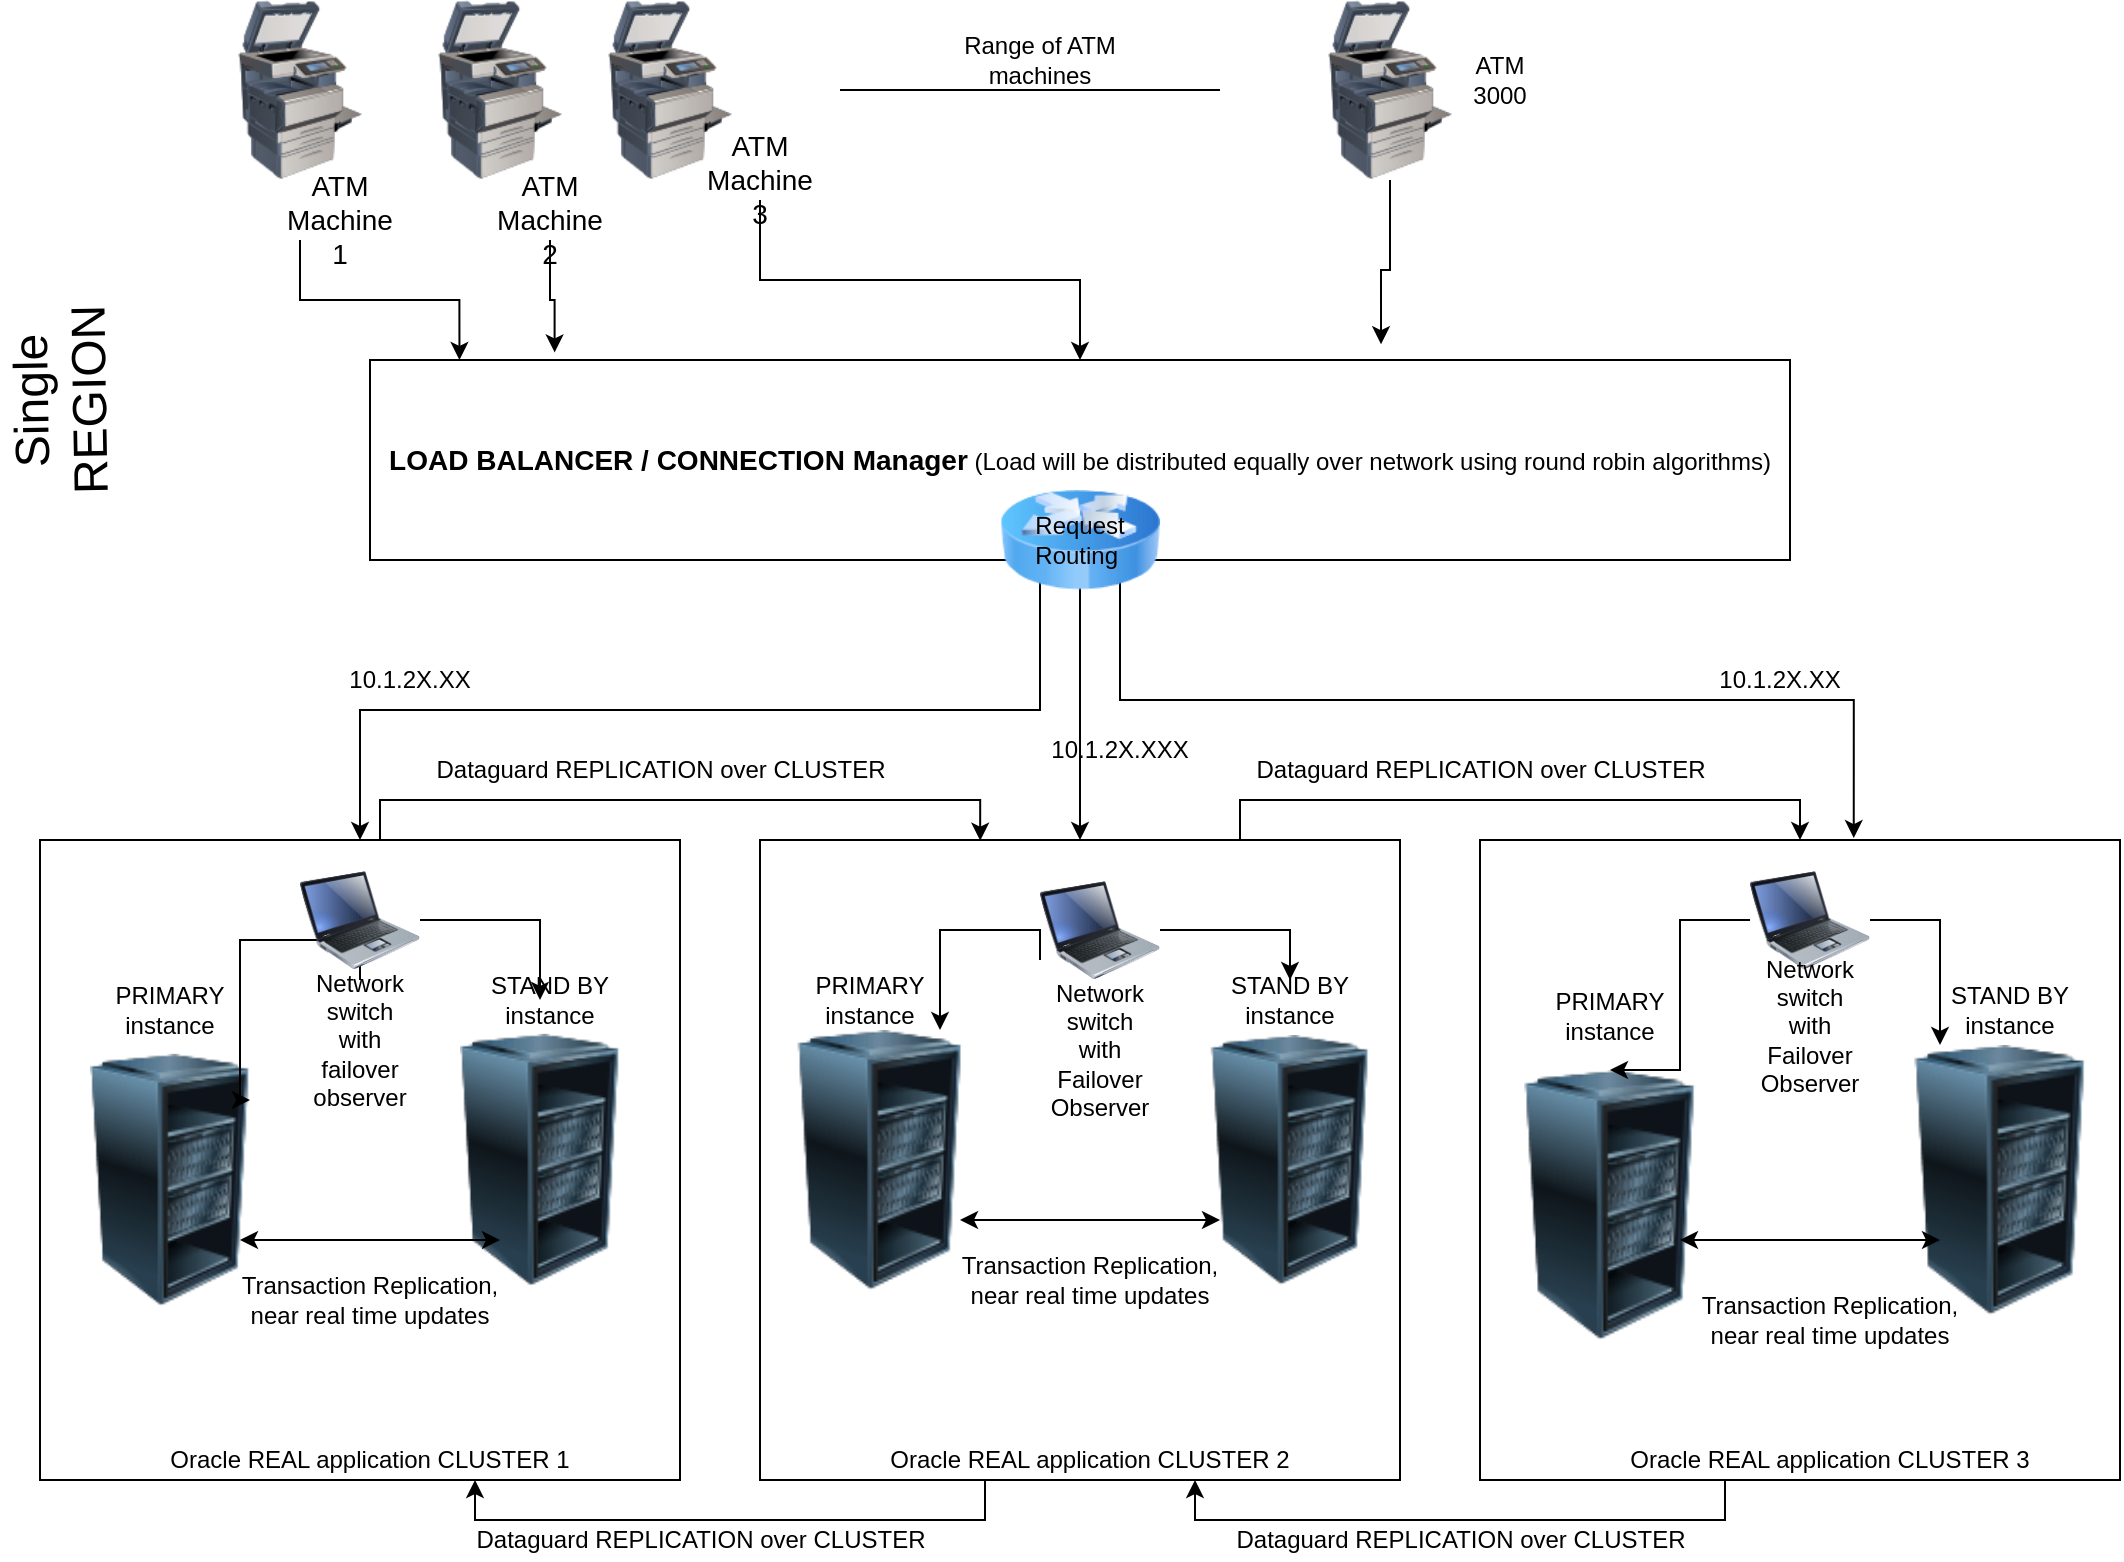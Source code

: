 <mxfile version="14.8.1" type="device"><diagram name="Page-1" id="5f0bae14-7c28-e335-631c-24af17079c00"><mxGraphModel dx="1571" dy="764" grid="1" gridSize="10" guides="1" tooltips="1" connect="1" arrows="1" fold="1" page="1" pageScale="1" pageWidth="1100" pageHeight="850" background="none" math="0" shadow="0"><root><mxCell id="0"/><mxCell id="1" parent="0"/><mxCell id="qRKP4aDG9QOXmQ1y0oDn-39" style="edgeStyle=orthogonalEdgeStyle;rounded=0;orthogonalLoop=1;jettySize=auto;html=1;exitX=0.75;exitY=0;exitDx=0;exitDy=0;entryX=0.344;entryY=0.001;entryDx=0;entryDy=0;entryPerimeter=0;" edge="1" parent="1" source="qRKP4aDG9QOXmQ1y0oDn-1" target="qRKP4aDG9QOXmQ1y0oDn-2"><mxGeometry relative="1" as="geometry"><Array as="points"><mxPoint x="190" y="470"/><mxPoint x="190" y="450"/><mxPoint x="490" y="450"/></Array></mxGeometry></mxCell><mxCell id="qRKP4aDG9QOXmQ1y0oDn-1" value="" style="whiteSpace=wrap;html=1;aspect=fixed;" vertex="1" parent="1"><mxGeometry x="20" y="470" width="320" height="320" as="geometry"/></mxCell><mxCell id="qRKP4aDG9QOXmQ1y0oDn-42" style="edgeStyle=orthogonalEdgeStyle;rounded=0;orthogonalLoop=1;jettySize=auto;html=1;exitX=0.75;exitY=0;exitDx=0;exitDy=0;entryX=0.5;entryY=0;entryDx=0;entryDy=0;" edge="1" parent="1" source="qRKP4aDG9QOXmQ1y0oDn-2" target="qRKP4aDG9QOXmQ1y0oDn-3"><mxGeometry relative="1" as="geometry"/></mxCell><mxCell id="qRKP4aDG9QOXmQ1y0oDn-2" value="" style="whiteSpace=wrap;html=1;aspect=fixed;" vertex="1" parent="1"><mxGeometry x="380" y="470" width="320" height="320" as="geometry"/></mxCell><mxCell id="qRKP4aDG9QOXmQ1y0oDn-3" value="" style="whiteSpace=wrap;html=1;aspect=fixed;" vertex="1" parent="1"><mxGeometry x="740" y="470" width="320" height="320" as="geometry"/></mxCell><mxCell id="qRKP4aDG9QOXmQ1y0oDn-4" value="Oracle REAL application CLUSTER 1" style="text;html=1;strokeColor=none;fillColor=none;align=center;verticalAlign=middle;whiteSpace=wrap;rounded=0;" vertex="1" parent="1"><mxGeometry x="80" y="770" width="210" height="20" as="geometry"/></mxCell><mxCell id="qRKP4aDG9QOXmQ1y0oDn-40" style="edgeStyle=orthogonalEdgeStyle;rounded=0;orthogonalLoop=1;jettySize=auto;html=1;exitX=0.25;exitY=1;exitDx=0;exitDy=0;entryX=0.75;entryY=1;entryDx=0;entryDy=0;" edge="1" parent="1" source="qRKP4aDG9QOXmQ1y0oDn-6" target="qRKP4aDG9QOXmQ1y0oDn-4"><mxGeometry relative="1" as="geometry"/></mxCell><mxCell id="qRKP4aDG9QOXmQ1y0oDn-6" value="Oracle REAL application CLUSTER 2" style="text;html=1;strokeColor=none;fillColor=none;align=center;verticalAlign=middle;whiteSpace=wrap;rounded=0;" vertex="1" parent="1"><mxGeometry x="440" y="770" width="210" height="20" as="geometry"/></mxCell><mxCell id="qRKP4aDG9QOXmQ1y0oDn-43" style="edgeStyle=orthogonalEdgeStyle;rounded=0;orthogonalLoop=1;jettySize=auto;html=1;exitX=0.25;exitY=1;exitDx=0;exitDy=0;entryX=0.75;entryY=1;entryDx=0;entryDy=0;" edge="1" parent="1" source="qRKP4aDG9QOXmQ1y0oDn-7" target="qRKP4aDG9QOXmQ1y0oDn-6"><mxGeometry relative="1" as="geometry"/></mxCell><mxCell id="qRKP4aDG9QOXmQ1y0oDn-7" value="Oracle REAL application CLUSTER 3" style="text;html=1;strokeColor=none;fillColor=none;align=center;verticalAlign=middle;whiteSpace=wrap;rounded=0;" vertex="1" parent="1"><mxGeometry x="810" y="770" width="210" height="20" as="geometry"/></mxCell><mxCell id="qRKP4aDG9QOXmQ1y0oDn-10" value="" style="image;html=1;image=img/lib/clip_art/computers/Server_Rack_Partial_128x128.png" vertex="1" parent="1"><mxGeometry x="390" y="565" width="100" height="130" as="geometry"/></mxCell><mxCell id="qRKP4aDG9QOXmQ1y0oDn-11" value="" style="image;html=1;image=img/lib/clip_art/computers/Server_Rack_Partial_128x128.png" vertex="1" parent="1"><mxGeometry x="45" y="560" width="80" height="160" as="geometry"/></mxCell><mxCell id="qRKP4aDG9QOXmQ1y0oDn-12" value="" style="image;html=1;image=img/lib/clip_art/computers/Server_Rack_Partial_128x128.png" vertex="1" parent="1"><mxGeometry x="230" y="550" width="80" height="160" as="geometry"/></mxCell><mxCell id="qRKP4aDG9QOXmQ1y0oDn-13" value="" style="image;html=1;image=img/lib/clip_art/computers/Server_Rack_Partial_128x128.png" vertex="1" parent="1"><mxGeometry x="590" y="567.5" width="110" height="125" as="geometry"/></mxCell><mxCell id="qRKP4aDG9QOXmQ1y0oDn-14" value="" style="image;html=1;image=img/lib/clip_art/computers/Server_Rack_Partial_128x128.png" vertex="1" parent="1"><mxGeometry x="760" y="585" width="90" height="135" as="geometry"/></mxCell><mxCell id="qRKP4aDG9QOXmQ1y0oDn-15" value="" style="image;html=1;image=img/lib/clip_art/computers/Server_Rack_Partial_128x128.png" vertex="1" parent="1"><mxGeometry x="950" y="572.5" width="100" height="135" as="geometry"/></mxCell><mxCell id="qRKP4aDG9QOXmQ1y0oDn-16" value="STAND BY instance" style="text;html=1;strokeColor=none;fillColor=none;align=center;verticalAlign=middle;whiteSpace=wrap;rounded=0;" vertex="1" parent="1"><mxGeometry x="600" y="540" width="90" height="20" as="geometry"/></mxCell><mxCell id="qRKP4aDG9QOXmQ1y0oDn-18" value="PRIMARY instance" style="text;html=1;strokeColor=none;fillColor=none;align=center;verticalAlign=middle;whiteSpace=wrap;rounded=0;" vertex="1" parent="1"><mxGeometry x="50" y="545" width="70" height="20" as="geometry"/></mxCell><mxCell id="qRKP4aDG9QOXmQ1y0oDn-19" value="PRIMARY instance" style="text;html=1;strokeColor=none;fillColor=none;align=center;verticalAlign=middle;whiteSpace=wrap;rounded=0;" vertex="1" parent="1"><mxGeometry x="400" y="540" width="70" height="20" as="geometry"/></mxCell><mxCell id="qRKP4aDG9QOXmQ1y0oDn-20" value="PRIMARY instance" style="text;html=1;strokeColor=none;fillColor=none;align=center;verticalAlign=middle;whiteSpace=wrap;rounded=0;" vertex="1" parent="1"><mxGeometry x="770" y="547.5" width="70" height="20" as="geometry"/></mxCell><mxCell id="qRKP4aDG9QOXmQ1y0oDn-21" value="STAND BY instance" style="text;html=1;strokeColor=none;fillColor=none;align=center;verticalAlign=middle;whiteSpace=wrap;rounded=0;" vertex="1" parent="1"><mxGeometry x="960" y="545" width="90" height="20" as="geometry"/></mxCell><mxCell id="qRKP4aDG9QOXmQ1y0oDn-22" value="STAND BY instance" style="text;html=1;strokeColor=none;fillColor=none;align=center;verticalAlign=middle;whiteSpace=wrap;rounded=0;" vertex="1" parent="1"><mxGeometry x="230" y="540" width="90" height="20" as="geometry"/></mxCell><mxCell id="qRKP4aDG9QOXmQ1y0oDn-26" value="Transaction Replication, near real time updates" style="text;html=1;strokeColor=none;fillColor=none;align=center;verticalAlign=middle;whiteSpace=wrap;rounded=0;" vertex="1" parent="1"><mxGeometry x="470" y="680" width="150" height="20" as="geometry"/></mxCell><mxCell id="qRKP4aDG9QOXmQ1y0oDn-27" value="Transaction Replication, near real time updates" style="text;html=1;strokeColor=none;fillColor=none;align=center;verticalAlign=middle;whiteSpace=wrap;rounded=0;" vertex="1" parent="1"><mxGeometry x="840" y="700" width="150" height="20" as="geometry"/></mxCell><mxCell id="qRKP4aDG9QOXmQ1y0oDn-28" value="Transaction Replication, near real time updates" style="text;html=1;strokeColor=none;fillColor=none;align=center;verticalAlign=middle;whiteSpace=wrap;rounded=0;" vertex="1" parent="1"><mxGeometry x="110" y="690" width="150" height="20" as="geometry"/></mxCell><mxCell id="qRKP4aDG9QOXmQ1y0oDn-29" value="" style="endArrow=classic;startArrow=classic;html=1;" edge="1" parent="1"><mxGeometry width="50" height="50" relative="1" as="geometry"><mxPoint x="480" y="660" as="sourcePoint"/><mxPoint x="610" y="660" as="targetPoint"/></mxGeometry></mxCell><mxCell id="qRKP4aDG9QOXmQ1y0oDn-31" value="" style="endArrow=classic;startArrow=classic;html=1;" edge="1" parent="1"><mxGeometry width="50" height="50" relative="1" as="geometry"><mxPoint x="840" y="670.0" as="sourcePoint"/><mxPoint x="970" y="670.0" as="targetPoint"/></mxGeometry></mxCell><mxCell id="qRKP4aDG9QOXmQ1y0oDn-32" value="" style="endArrow=classic;startArrow=classic;html=1;" edge="1" parent="1"><mxGeometry width="50" height="50" relative="1" as="geometry"><mxPoint x="120" y="670.0" as="sourcePoint"/><mxPoint x="250" y="670.0" as="targetPoint"/></mxGeometry></mxCell><mxCell id="qRKP4aDG9QOXmQ1y0oDn-33" value="" style="image;html=1;image=img/lib/clip_art/computers/Printer_Commercial_128x128.png" vertex="1" parent="1"><mxGeometry x="100" y="50" width="100" height="90" as="geometry"/></mxCell><mxCell id="qRKP4aDG9QOXmQ1y0oDn-49" style="edgeStyle=orthogonalEdgeStyle;rounded=0;orthogonalLoop=1;jettySize=auto;html=1;exitX=0.5;exitY=1;exitDx=0;exitDy=0;entryX=1;entryY=0.25;entryDx=0;entryDy=0;" edge="1" parent="1" source="qRKP4aDG9QOXmQ1y0oDn-35" target="qRKP4aDG9QOXmQ1y0oDn-11"><mxGeometry relative="1" as="geometry"><Array as="points"><mxPoint x="180" y="520"/><mxPoint x="120" y="520"/><mxPoint x="120" y="600"/></Array></mxGeometry></mxCell><mxCell id="qRKP4aDG9QOXmQ1y0oDn-50" style="edgeStyle=orthogonalEdgeStyle;rounded=0;orthogonalLoop=1;jettySize=auto;html=1;" edge="1" parent="1" source="qRKP4aDG9QOXmQ1y0oDn-35" target="qRKP4aDG9QOXmQ1y0oDn-12"><mxGeometry relative="1" as="geometry"/></mxCell><mxCell id="qRKP4aDG9QOXmQ1y0oDn-35" value="" style="image;html=1;image=img/lib/clip_art/computers/Laptop_128x128.png" vertex="1" parent="1"><mxGeometry x="150" y="480" width="60" height="60" as="geometry"/></mxCell><mxCell id="qRKP4aDG9QOXmQ1y0oDn-52" style="edgeStyle=orthogonalEdgeStyle;rounded=0;orthogonalLoop=1;jettySize=auto;html=1;exitX=0;exitY=0.75;exitDx=0;exitDy=0;" edge="1" parent="1" source="qRKP4aDG9QOXmQ1y0oDn-37" target="qRKP4aDG9QOXmQ1y0oDn-10"><mxGeometry relative="1" as="geometry"><Array as="points"><mxPoint x="520" y="515"/><mxPoint x="470" y="515"/></Array></mxGeometry></mxCell><mxCell id="qRKP4aDG9QOXmQ1y0oDn-53" style="edgeStyle=orthogonalEdgeStyle;rounded=0;orthogonalLoop=1;jettySize=auto;html=1;entryX=0.5;entryY=0;entryDx=0;entryDy=0;" edge="1" parent="1" source="qRKP4aDG9QOXmQ1y0oDn-37" target="qRKP4aDG9QOXmQ1y0oDn-16"><mxGeometry relative="1" as="geometry"/></mxCell><mxCell id="qRKP4aDG9QOXmQ1y0oDn-37" value="" style="image;html=1;image=img/lib/clip_art/computers/Laptop_128x128.png" vertex="1" parent="1"><mxGeometry x="520" y="485" width="60" height="60" as="geometry"/></mxCell><mxCell id="qRKP4aDG9QOXmQ1y0oDn-54" style="edgeStyle=orthogonalEdgeStyle;rounded=0;orthogonalLoop=1;jettySize=auto;html=1;entryX=0.5;entryY=0;entryDx=0;entryDy=0;" edge="1" parent="1" source="qRKP4aDG9QOXmQ1y0oDn-38" target="qRKP4aDG9QOXmQ1y0oDn-14"><mxGeometry relative="1" as="geometry"><Array as="points"><mxPoint x="840" y="510"/><mxPoint x="840" y="585"/></Array></mxGeometry></mxCell><mxCell id="qRKP4aDG9QOXmQ1y0oDn-55" style="edgeStyle=orthogonalEdgeStyle;rounded=0;orthogonalLoop=1;jettySize=auto;html=1;" edge="1" parent="1" source="qRKP4aDG9QOXmQ1y0oDn-38" target="qRKP4aDG9QOXmQ1y0oDn-15"><mxGeometry relative="1" as="geometry"><Array as="points"><mxPoint x="970" y="510"/></Array></mxGeometry></mxCell><mxCell id="qRKP4aDG9QOXmQ1y0oDn-38" value="" style="image;html=1;image=img/lib/clip_art/computers/Laptop_128x128.png" vertex="1" parent="1"><mxGeometry x="875" y="480" width="60" height="60" as="geometry"/></mxCell><mxCell id="qRKP4aDG9QOXmQ1y0oDn-61" style="edgeStyle=orthogonalEdgeStyle;rounded=0;orthogonalLoop=1;jettySize=auto;html=1;" edge="1" parent="1" source="qRKP4aDG9QOXmQ1y0oDn-44" target="qRKP4aDG9QOXmQ1y0oDn-1"><mxGeometry relative="1" as="geometry"><Array as="points"><mxPoint x="520" y="405"/><mxPoint x="180" y="405"/></Array></mxGeometry></mxCell><mxCell id="qRKP4aDG9QOXmQ1y0oDn-62" style="edgeStyle=orthogonalEdgeStyle;rounded=0;orthogonalLoop=1;jettySize=auto;html=1;" edge="1" parent="1" source="qRKP4aDG9QOXmQ1y0oDn-44" target="qRKP4aDG9QOXmQ1y0oDn-2"><mxGeometry relative="1" as="geometry"/></mxCell><mxCell id="qRKP4aDG9QOXmQ1y0oDn-63" style="edgeStyle=orthogonalEdgeStyle;rounded=0;orthogonalLoop=1;jettySize=auto;html=1;exitX=0.75;exitY=1;exitDx=0;exitDy=0;entryX=0.584;entryY=-0.003;entryDx=0;entryDy=0;entryPerimeter=0;" edge="1" parent="1" source="qRKP4aDG9QOXmQ1y0oDn-44" target="qRKP4aDG9QOXmQ1y0oDn-3"><mxGeometry relative="1" as="geometry"><Array as="points"><mxPoint x="560" y="330"/><mxPoint x="560" y="400"/><mxPoint x="927" y="400"/></Array></mxGeometry></mxCell><mxCell id="qRKP4aDG9QOXmQ1y0oDn-44" value="&lt;b&gt;&lt;font style=&quot;font-size: 14px&quot;&gt;LOAD BALANCER / CONNECTION Manager&lt;/font&gt;&lt;/b&gt;&amp;nbsp;(Load will be distributed equally over network using round robin algorithms)" style="rounded=0;whiteSpace=wrap;html=1;" vertex="1" parent="1"><mxGeometry x="185" y="230" width="710" height="100" as="geometry"/></mxCell><mxCell id="qRKP4aDG9QOXmQ1y0oDn-57" value="Dataguard REPLICATION over CLUSTER" style="text;html=1;align=center;verticalAlign=middle;resizable=0;points=[];autosize=1;strokeColor=none;" vertex="1" parent="1"><mxGeometry x="210" y="425" width="240" height="20" as="geometry"/></mxCell><mxCell id="qRKP4aDG9QOXmQ1y0oDn-58" value="Dataguard REPLICATION over CLUSTER" style="text;html=1;align=center;verticalAlign=middle;resizable=0;points=[];autosize=1;strokeColor=none;" vertex="1" parent="1"><mxGeometry x="620" y="425" width="240" height="20" as="geometry"/></mxCell><mxCell id="qRKP4aDG9QOXmQ1y0oDn-59" value="Dataguard REPLICATION over CLUSTER" style="text;html=1;align=center;verticalAlign=middle;resizable=0;points=[];autosize=1;strokeColor=none;" vertex="1" parent="1"><mxGeometry x="230" y="810" width="240" height="20" as="geometry"/></mxCell><mxCell id="qRKP4aDG9QOXmQ1y0oDn-60" value="Dataguard REPLICATION over CLUSTER" style="text;html=1;align=center;verticalAlign=middle;resizable=0;points=[];autosize=1;strokeColor=none;" vertex="1" parent="1"><mxGeometry x="610" y="810" width="240" height="20" as="geometry"/></mxCell><mxCell id="qRKP4aDG9QOXmQ1y0oDn-64" value="" style="image;html=1;image=img/lib/clip_art/computers/Printer_Commercial_128x128.png" vertex="1" parent="1"><mxGeometry x="250" y="50" width="170" height="90" as="geometry"/></mxCell><mxCell id="qRKP4aDG9QOXmQ1y0oDn-65" value="" style="image;html=1;image=img/lib/clip_art/computers/Printer_Commercial_128x128.png" vertex="1" parent="1"><mxGeometry x="200" y="50" width="100" height="90" as="geometry"/></mxCell><mxCell id="qRKP4aDG9QOXmQ1y0oDn-85" style="edgeStyle=orthogonalEdgeStyle;rounded=0;orthogonalLoop=1;jettySize=auto;html=1;entryX=0.063;entryY=0;entryDx=0;entryDy=0;entryPerimeter=0;" edge="1" parent="1" source="qRKP4aDG9QOXmQ1y0oDn-66" target="qRKP4aDG9QOXmQ1y0oDn-44"><mxGeometry relative="1" as="geometry"><Array as="points"><mxPoint x="150" y="200"/><mxPoint x="230" y="200"/></Array></mxGeometry></mxCell><mxCell id="qRKP4aDG9QOXmQ1y0oDn-66" value="&lt;font style=&quot;font-size: 14px&quot;&gt;ATM Machine 1&lt;/font&gt;" style="text;html=1;strokeColor=none;fillColor=none;align=center;verticalAlign=middle;whiteSpace=wrap;rounded=0;" vertex="1" parent="1"><mxGeometry x="150" y="150" width="40" height="20" as="geometry"/></mxCell><mxCell id="qRKP4aDG9QOXmQ1y0oDn-83" style="edgeStyle=orthogonalEdgeStyle;rounded=0;orthogonalLoop=1;jettySize=auto;html=1;entryX=0.712;entryY=-0.079;entryDx=0;entryDy=0;entryPerimeter=0;" edge="1" parent="1" source="qRKP4aDG9QOXmQ1y0oDn-71" target="qRKP4aDG9QOXmQ1y0oDn-44"><mxGeometry relative="1" as="geometry"/></mxCell><mxCell id="qRKP4aDG9QOXmQ1y0oDn-71" value="" style="image;html=1;image=img/lib/clip_art/computers/Printer_Commercial_128x128.png" vertex="1" parent="1"><mxGeometry x="610" y="50" width="170" height="90" as="geometry"/></mxCell><mxCell id="qRKP4aDG9QOXmQ1y0oDn-72" value="ATM 3000" style="text;html=1;strokeColor=none;fillColor=none;align=center;verticalAlign=middle;whiteSpace=wrap;rounded=0;" vertex="1" parent="1"><mxGeometry x="730" y="80" width="40" height="20" as="geometry"/></mxCell><mxCell id="qRKP4aDG9QOXmQ1y0oDn-84" style="edgeStyle=orthogonalEdgeStyle;rounded=0;orthogonalLoop=1;jettySize=auto;html=1;entryX=0.13;entryY=-0.038;entryDx=0;entryDy=0;entryPerimeter=0;" edge="1" parent="1" source="qRKP4aDG9QOXmQ1y0oDn-73" target="qRKP4aDG9QOXmQ1y0oDn-44"><mxGeometry relative="1" as="geometry"/></mxCell><mxCell id="qRKP4aDG9QOXmQ1y0oDn-73" value="&lt;font style=&quot;font-size: 14px&quot;&gt;ATM Machine 2&lt;/font&gt;" style="text;html=1;strokeColor=none;fillColor=none;align=center;verticalAlign=middle;whiteSpace=wrap;rounded=0;" vertex="1" parent="1"><mxGeometry x="255" y="150" width="40" height="20" as="geometry"/></mxCell><mxCell id="qRKP4aDG9QOXmQ1y0oDn-82" style="edgeStyle=orthogonalEdgeStyle;rounded=0;orthogonalLoop=1;jettySize=auto;html=1;" edge="1" parent="1" source="qRKP4aDG9QOXmQ1y0oDn-74" target="qRKP4aDG9QOXmQ1y0oDn-44"><mxGeometry relative="1" as="geometry"/></mxCell><mxCell id="qRKP4aDG9QOXmQ1y0oDn-74" value="&lt;font style=&quot;font-size: 14px&quot;&gt;ATM Machine 3&lt;/font&gt;" style="text;html=1;strokeColor=none;fillColor=none;align=center;verticalAlign=middle;whiteSpace=wrap;rounded=0;" vertex="1" parent="1"><mxGeometry x="360" y="130" width="40" height="20" as="geometry"/></mxCell><mxCell id="qRKP4aDG9QOXmQ1y0oDn-80" value="" style="endArrow=none;html=1;" edge="1" parent="1" source="qRKP4aDG9QOXmQ1y0oDn-64" target="qRKP4aDG9QOXmQ1y0oDn-71"><mxGeometry width="50" height="50" relative="1" as="geometry"><mxPoint x="520" y="120" as="sourcePoint"/><mxPoint x="570" y="70" as="targetPoint"/><Array as="points"><mxPoint x="520" y="95"/></Array></mxGeometry></mxCell><mxCell id="qRKP4aDG9QOXmQ1y0oDn-86" value="&lt;font style=&quot;font-size: 24px&quot;&gt;Single REGION&lt;/font&gt;" style="text;html=1;strokeColor=none;fillColor=none;align=center;verticalAlign=middle;whiteSpace=wrap;rounded=0;rotation=-91;" vertex="1" parent="1"><mxGeometry x="10" y="240" width="40" height="20" as="geometry"/></mxCell><mxCell id="qRKP4aDG9QOXmQ1y0oDn-91" value="Network switch with failover observer" style="text;html=1;strokeColor=none;fillColor=none;align=center;verticalAlign=middle;whiteSpace=wrap;rounded=0;" vertex="1" parent="1"><mxGeometry x="160" y="560" width="40" height="20" as="geometry"/></mxCell><mxCell id="qRKP4aDG9QOXmQ1y0oDn-92" value="Network switch with Failover Observer" style="text;html=1;strokeColor=none;fillColor=none;align=center;verticalAlign=middle;whiteSpace=wrap;rounded=0;" vertex="1" parent="1"><mxGeometry x="530" y="565" width="40" height="20" as="geometry"/></mxCell><mxCell id="qRKP4aDG9QOXmQ1y0oDn-97" value="Range of ATM machines" style="text;html=1;strokeColor=none;fillColor=none;align=center;verticalAlign=middle;whiteSpace=wrap;rounded=0;" vertex="1" parent="1"><mxGeometry x="480" y="70" width="80" height="20" as="geometry"/></mxCell><mxCell id="qRKP4aDG9QOXmQ1y0oDn-98" value="" style="image;html=1;image=img/lib/clip_art/networking/Router_Icon_128x128.png" vertex="1" parent="1"><mxGeometry x="500" y="280" width="80" height="80" as="geometry"/></mxCell><mxCell id="qRKP4aDG9QOXmQ1y0oDn-100" value="Request Routing&amp;nbsp;" style="text;html=1;strokeColor=none;fillColor=none;align=center;verticalAlign=middle;whiteSpace=wrap;rounded=0;" vertex="1" parent="1"><mxGeometry x="520" y="310" width="40" height="20" as="geometry"/></mxCell><mxCell id="qRKP4aDG9QOXmQ1y0oDn-101" value="10.1.2X.XX" style="text;html=1;strokeColor=none;fillColor=none;align=center;verticalAlign=middle;whiteSpace=wrap;rounded=0;" vertex="1" parent="1"><mxGeometry x="185" y="380" width="40" height="20" as="geometry"/></mxCell><mxCell id="qRKP4aDG9QOXmQ1y0oDn-102" value="10.1.2X.XXX" style="text;html=1;strokeColor=none;fillColor=none;align=center;verticalAlign=middle;whiteSpace=wrap;rounded=0;" vertex="1" parent="1"><mxGeometry x="540" y="415" width="40" height="20" as="geometry"/></mxCell><mxCell id="qRKP4aDG9QOXmQ1y0oDn-103" value="10.1.2X.XX" style="text;html=1;strokeColor=none;fillColor=none;align=center;verticalAlign=middle;whiteSpace=wrap;rounded=0;" vertex="1" parent="1"><mxGeometry x="870" y="380" width="40" height="20" as="geometry"/></mxCell><mxCell id="qRKP4aDG9QOXmQ1y0oDn-107" value="Network switch with Failover Observer" style="text;html=1;strokeColor=none;fillColor=none;align=center;verticalAlign=middle;whiteSpace=wrap;rounded=0;" vertex="1" parent="1"><mxGeometry x="885" y="552.5" width="40" height="20" as="geometry"/></mxCell></root></mxGraphModel></diagram></mxfile>